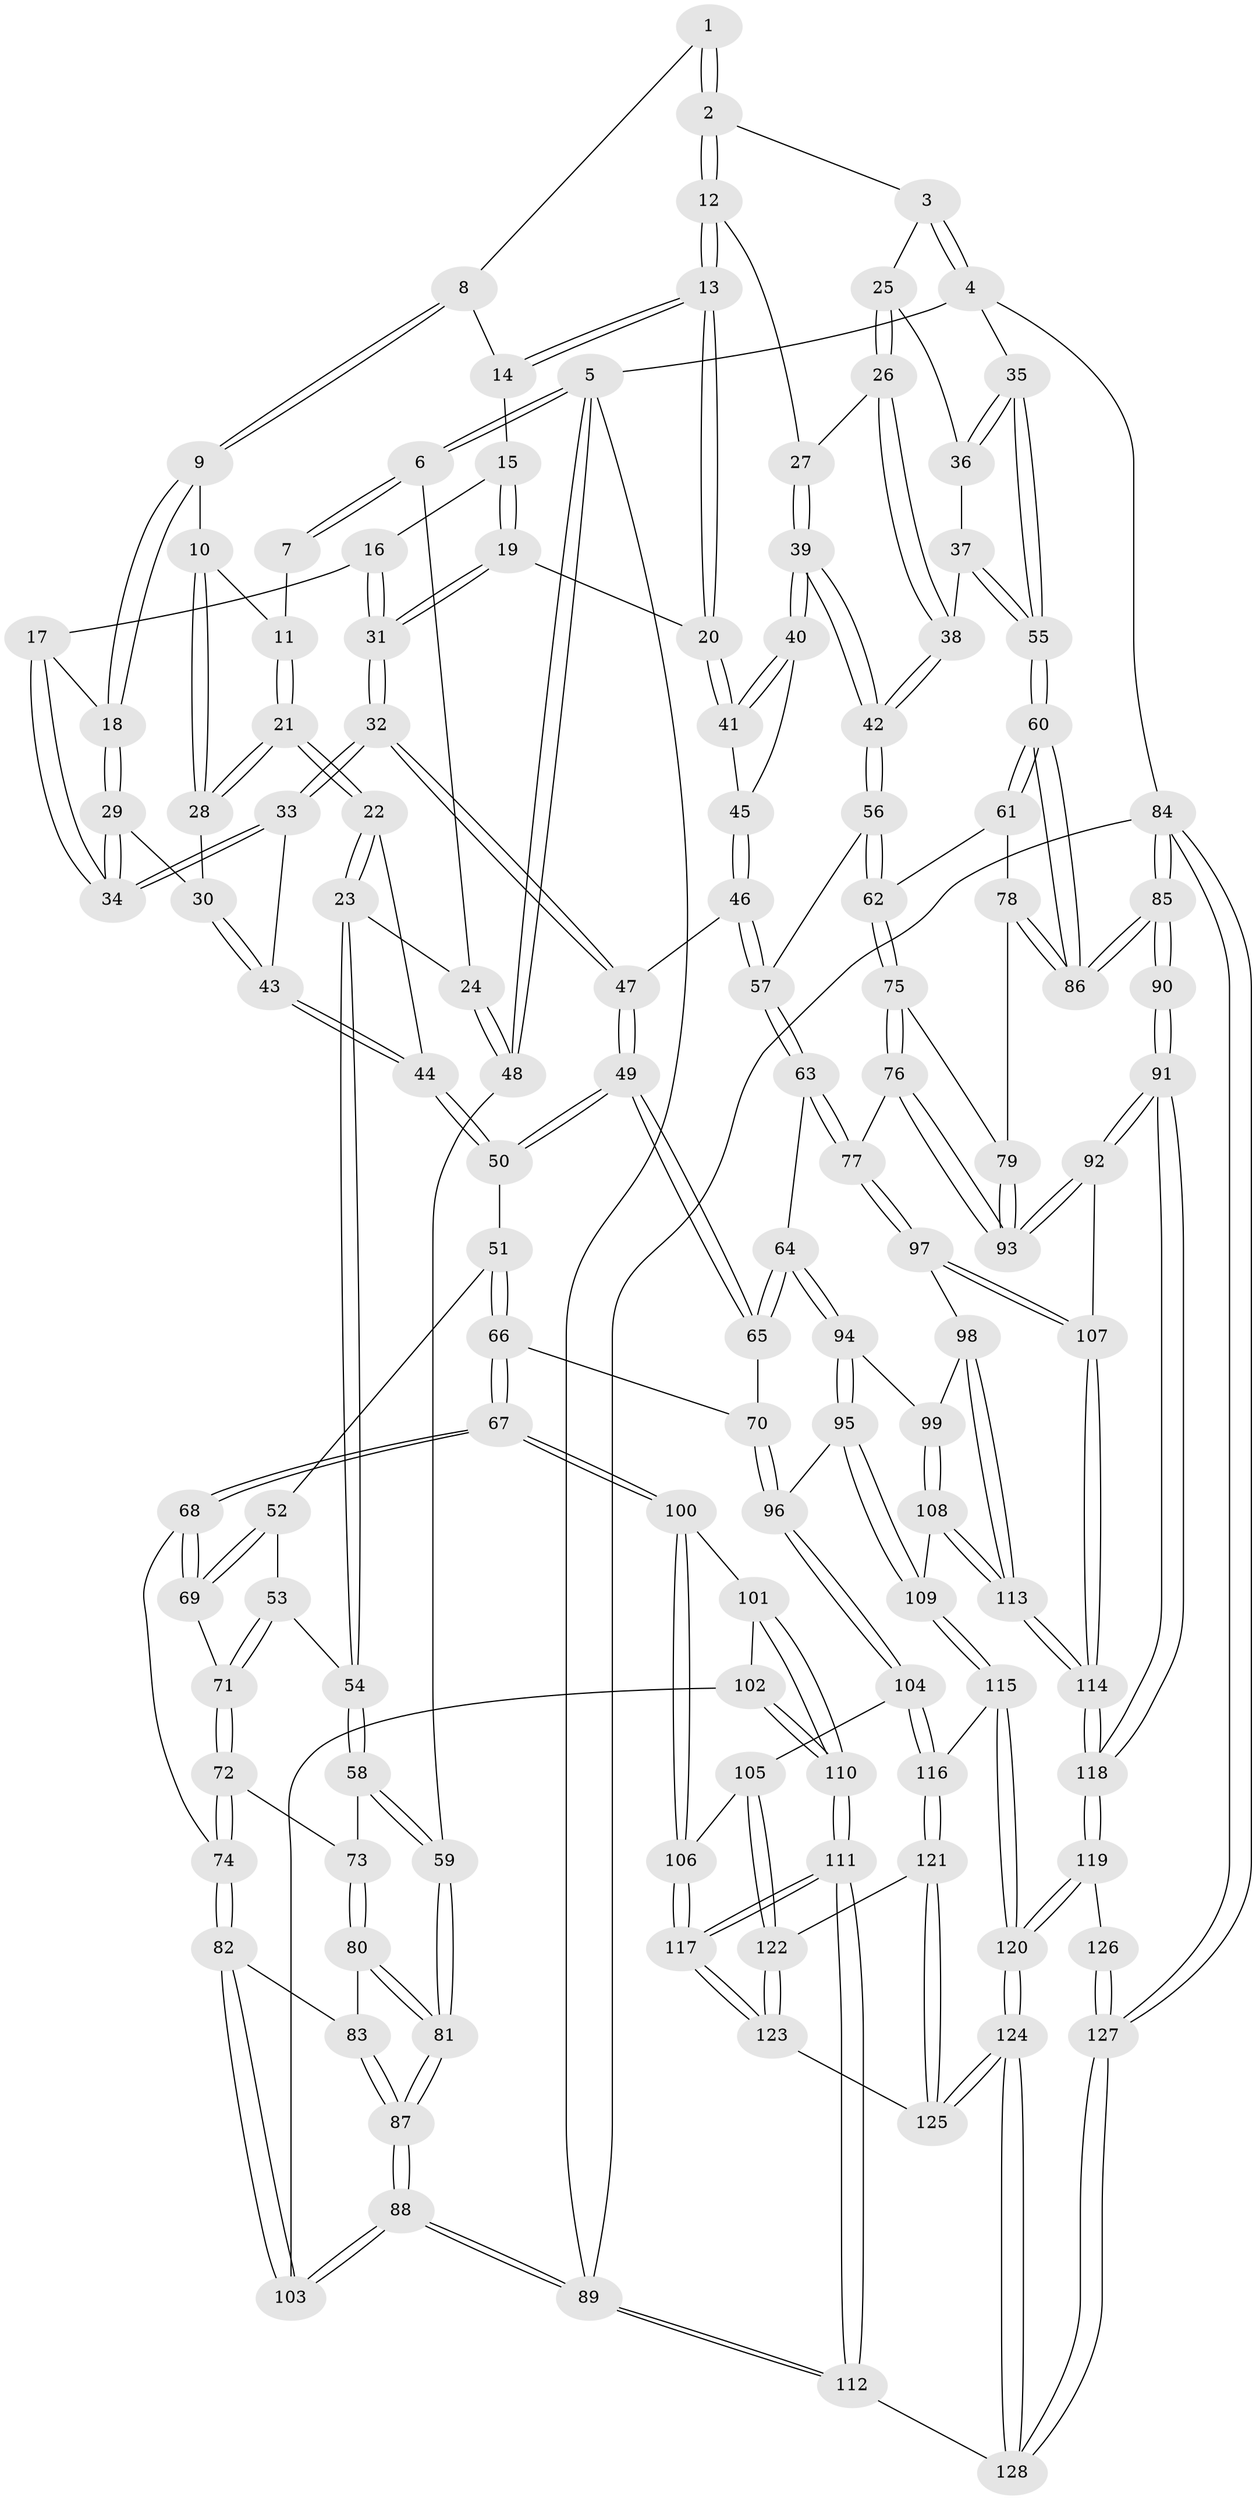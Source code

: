 // Generated by graph-tools (version 1.1) at 2025/11/02/27/25 16:11:52]
// undirected, 128 vertices, 317 edges
graph export_dot {
graph [start="1"]
  node [color=gray90,style=filled];
  1 [pos="+0.5172758513865486+0"];
  2 [pos="+0.8471761994142577+0"];
  3 [pos="+1+0"];
  4 [pos="+1+0"];
  5 [pos="+0+0"];
  6 [pos="+0+0"];
  7 [pos="+0.22021110749106834+0"];
  8 [pos="+0.5163689596612377+0"];
  9 [pos="+0.42920382504829924+0.034055087623377486"];
  10 [pos="+0.41388953471503026+0.04432012125490539"];
  11 [pos="+0.28022462525228625+0"];
  12 [pos="+0.7573049307588892+0.02323662845124415"];
  13 [pos="+0.6940134680989726+0.10030492761013354"];
  14 [pos="+0.5536970842013501+0"];
  15 [pos="+0.5546493451821587+0.0020141281426654042"];
  16 [pos="+0.5457463542103497+0.065664770637881"];
  17 [pos="+0.5343341529055907+0.07290711407039407"];
  18 [pos="+0.4722879500349558+0.08070504132577454"];
  19 [pos="+0.6620872762371238+0.11064470432629989"];
  20 [pos="+0.6936655630079622+0.10099098971753098"];
  21 [pos="+0.27271459663666703+0.11757937109463255"];
  22 [pos="+0.26426971428266144+0.13169323172870914"];
  23 [pos="+0.18666940057735878+0.17682568623017653"];
  24 [pos="+0.11404692562778716+0.09328200900085222"];
  25 [pos="+0.9121839865045431+0.09111749074004792"];
  26 [pos="+0.889471180108216+0.11124052838917296"];
  27 [pos="+0.8290436689579419+0.11057479822379777"];
  28 [pos="+0.3856509465009961+0.08153573536182133"];
  29 [pos="+0.47125269448625223+0.10450092311103956"];
  30 [pos="+0.4203361067664045+0.14068293899359371"];
  31 [pos="+0.6162970436938873+0.1317204487141869"];
  32 [pos="+0.5591803593104345+0.21627311818449113"];
  33 [pos="+0.5179591211302708+0.19098920487899249"];
  34 [pos="+0.5116919725462004+0.16669010019226005"];
  35 [pos="+1+0.011537714885491024"];
  36 [pos="+0.9441609725434523+0.12061939275555666"];
  37 [pos="+0.9692052839877453+0.21300837584251503"];
  38 [pos="+0.8928845784270659+0.23392765306333896"];
  39 [pos="+0.804981865920491+0.2312048044755458"];
  40 [pos="+0.780692944164979+0.21511130537631348"];
  41 [pos="+0.6975615705532722+0.10936460380290608"];
  42 [pos="+0.8355972847142209+0.27462629619234474"];
  43 [pos="+0.41937758639794337+0.19392117623376742"];
  44 [pos="+0.39555789188094287+0.21150233693910736"];
  45 [pos="+0.6710968518424604+0.2335273734189227"];
  46 [pos="+0.6271441417064738+0.27049179812989277"];
  47 [pos="+0.5672334175544734+0.24549358031228743"];
  48 [pos="+0+0.22763886661624527"];
  49 [pos="+0.5079842350202172+0.3240953289530294"];
  50 [pos="+0.3892746355083302+0.2736554374190692"];
  51 [pos="+0.36044957507168934+0.2992398743741625"];
  52 [pos="+0.332454232343974+0.2966891628509285"];
  53 [pos="+0.1985544941711043+0.2766218864475085"];
  54 [pos="+0.17494647198793203+0.23323057083698895"];
  55 [pos="+1+0.23574428054699922"];
  56 [pos="+0.8292492284870374+0.3137755070104454"];
  57 [pos="+0.7053054829217921+0.3664474476560382"];
  58 [pos="+0+0.31441843275208425"];
  59 [pos="+0+0.30722663379952464"];
  60 [pos="+1+0.3707653878881065"];
  61 [pos="+0.8960909148598045+0.3766756373191509"];
  62 [pos="+0.876557183750852+0.3696303285004316"];
  63 [pos="+0.6435221659070774+0.4907895852717441"];
  64 [pos="+0.5616126860951574+0.5086361212514445"];
  65 [pos="+0.5066358974075582+0.4938783316325925"];
  66 [pos="+0.3847955217479253+0.5159582973552955"];
  67 [pos="+0.37965635750290555+0.5185454097288265"];
  68 [pos="+0.3731294350559811+0.5177196380305016"];
  69 [pos="+0.28975103922418555+0.39843207535929603"];
  70 [pos="+0.471013344887709+0.5035390293604284"];
  71 [pos="+0.1986947580954267+0.2882144252354986"];
  72 [pos="+0.15407447529004817+0.4286665726363288"];
  73 [pos="+0.07968729001870781+0.4296519002325014"];
  74 [pos="+0.2245557101254861+0.5348622176009674"];
  75 [pos="+0.8143803978195597+0.5374575365621137"];
  76 [pos="+0.7869960587206916+0.5596483791690859"];
  77 [pos="+0.7624339706437758+0.56802756818688"];
  78 [pos="+0.9456338335700386+0.5087799326279496"];
  79 [pos="+0.9274734032966785+0.5307240288623373"];
  80 [pos="+0.050899383301505126+0.5046013687481603"];
  81 [pos="+0+0.5285994911629619"];
  82 [pos="+0.17125627200238777+0.5952103750515391"];
  83 [pos="+0.0757537988147062+0.5484593710172515"];
  84 [pos="+1+1"];
  85 [pos="+1+0.766868737400352"];
  86 [pos="+1+0.46376002289769874"];
  87 [pos="+0+0.7260728856557066"];
  88 [pos="+0+0.7986055558675509"];
  89 [pos="+0+1"];
  90 [pos="+1+0.7590104254215215"];
  91 [pos="+1+0.7295564906214694"];
  92 [pos="+1+0.7096571076187213"];
  93 [pos="+0.982275664553023+0.6787895209432604"];
  94 [pos="+0.5825418464771609+0.647250914104327"];
  95 [pos="+0.536694992625653+0.7215766320343889"];
  96 [pos="+0.4943669547358136+0.7242762086483108"];
  97 [pos="+0.760809378260696+0.6070086607878377"];
  98 [pos="+0.6769503646727558+0.7045254674337831"];
  99 [pos="+0.6410037015264671+0.6911075750825831"];
  100 [pos="+0.36836783120474603+0.7008817883465874"];
  101 [pos="+0.3301893202749992+0.7074431925140449"];
  102 [pos="+0.16236926987810463+0.6408626771454444"];
  103 [pos="+0.15969827467396874+0.6351549324590726"];
  104 [pos="+0.41788761483986153+0.7569624670857767"];
  105 [pos="+0.4150637054525905+0.7568387858092832"];
  106 [pos="+0.39971027860065605+0.7538182508127803"];
  107 [pos="+0.8263927808689999+0.7323336396517569"];
  108 [pos="+0.5882727753442311+0.7605007148690831"];
  109 [pos="+0.5662167379142392+0.7633304379802757"];
  110 [pos="+0.19293378965345198+0.7841780623370994"];
  111 [pos="+0.11101158623716054+1"];
  112 [pos="+0.1094649406810446+1"];
  113 [pos="+0.6949819824527763+0.7866238386224853"];
  114 [pos="+0.7420154867267026+0.862247540704703"];
  115 [pos="+0.5614698764655787+0.7940074476088731"];
  116 [pos="+0.5173844821083573+0.8385619038435695"];
  117 [pos="+0.16524793151515182+1"];
  118 [pos="+0.7415737863606305+0.8779736220905958"];
  119 [pos="+0.7405801760848745+0.8891646367685114"];
  120 [pos="+0.7244650913645985+0.9186872767856759"];
  121 [pos="+0.5197036236065388+0.8688790369945042"];
  122 [pos="+0.4609013568348921+0.8997788517441088"];
  123 [pos="+0.404162365117998+0.9565642192930606"];
  124 [pos="+0.6994512521970176+0.9907710257989161"];
  125 [pos="+0.5962578330862021+0.9303209383702754"];
  126 [pos="+0.9271602055752715+0.8832742921370111"];
  127 [pos="+0.9237219851632514+1"];
  128 [pos="+0.7025841777759538+1"];
  1 -- 2;
  1 -- 2;
  1 -- 8;
  2 -- 3;
  2 -- 12;
  2 -- 12;
  3 -- 4;
  3 -- 4;
  3 -- 25;
  4 -- 5;
  4 -- 35;
  4 -- 84;
  5 -- 6;
  5 -- 6;
  5 -- 48;
  5 -- 48;
  5 -- 89;
  6 -- 7;
  6 -- 7;
  6 -- 24;
  7 -- 11;
  8 -- 9;
  8 -- 9;
  8 -- 14;
  9 -- 10;
  9 -- 18;
  9 -- 18;
  10 -- 11;
  10 -- 28;
  10 -- 28;
  11 -- 21;
  11 -- 21;
  12 -- 13;
  12 -- 13;
  12 -- 27;
  13 -- 14;
  13 -- 14;
  13 -- 20;
  13 -- 20;
  14 -- 15;
  15 -- 16;
  15 -- 19;
  15 -- 19;
  16 -- 17;
  16 -- 31;
  16 -- 31;
  17 -- 18;
  17 -- 34;
  17 -- 34;
  18 -- 29;
  18 -- 29;
  19 -- 20;
  19 -- 31;
  19 -- 31;
  20 -- 41;
  20 -- 41;
  21 -- 22;
  21 -- 22;
  21 -- 28;
  21 -- 28;
  22 -- 23;
  22 -- 23;
  22 -- 44;
  23 -- 24;
  23 -- 54;
  23 -- 54;
  24 -- 48;
  24 -- 48;
  25 -- 26;
  25 -- 26;
  25 -- 36;
  26 -- 27;
  26 -- 38;
  26 -- 38;
  27 -- 39;
  27 -- 39;
  28 -- 30;
  29 -- 30;
  29 -- 34;
  29 -- 34;
  30 -- 43;
  30 -- 43;
  31 -- 32;
  31 -- 32;
  32 -- 33;
  32 -- 33;
  32 -- 47;
  32 -- 47;
  33 -- 34;
  33 -- 34;
  33 -- 43;
  35 -- 36;
  35 -- 36;
  35 -- 55;
  35 -- 55;
  36 -- 37;
  37 -- 38;
  37 -- 55;
  37 -- 55;
  38 -- 42;
  38 -- 42;
  39 -- 40;
  39 -- 40;
  39 -- 42;
  39 -- 42;
  40 -- 41;
  40 -- 41;
  40 -- 45;
  41 -- 45;
  42 -- 56;
  42 -- 56;
  43 -- 44;
  43 -- 44;
  44 -- 50;
  44 -- 50;
  45 -- 46;
  45 -- 46;
  46 -- 47;
  46 -- 57;
  46 -- 57;
  47 -- 49;
  47 -- 49;
  48 -- 59;
  49 -- 50;
  49 -- 50;
  49 -- 65;
  49 -- 65;
  50 -- 51;
  51 -- 52;
  51 -- 66;
  51 -- 66;
  52 -- 53;
  52 -- 69;
  52 -- 69;
  53 -- 54;
  53 -- 71;
  53 -- 71;
  54 -- 58;
  54 -- 58;
  55 -- 60;
  55 -- 60;
  56 -- 57;
  56 -- 62;
  56 -- 62;
  57 -- 63;
  57 -- 63;
  58 -- 59;
  58 -- 59;
  58 -- 73;
  59 -- 81;
  59 -- 81;
  60 -- 61;
  60 -- 61;
  60 -- 86;
  60 -- 86;
  61 -- 62;
  61 -- 78;
  62 -- 75;
  62 -- 75;
  63 -- 64;
  63 -- 77;
  63 -- 77;
  64 -- 65;
  64 -- 65;
  64 -- 94;
  64 -- 94;
  65 -- 70;
  66 -- 67;
  66 -- 67;
  66 -- 70;
  67 -- 68;
  67 -- 68;
  67 -- 100;
  67 -- 100;
  68 -- 69;
  68 -- 69;
  68 -- 74;
  69 -- 71;
  70 -- 96;
  70 -- 96;
  71 -- 72;
  71 -- 72;
  72 -- 73;
  72 -- 74;
  72 -- 74;
  73 -- 80;
  73 -- 80;
  74 -- 82;
  74 -- 82;
  75 -- 76;
  75 -- 76;
  75 -- 79;
  76 -- 77;
  76 -- 93;
  76 -- 93;
  77 -- 97;
  77 -- 97;
  78 -- 79;
  78 -- 86;
  78 -- 86;
  79 -- 93;
  79 -- 93;
  80 -- 81;
  80 -- 81;
  80 -- 83;
  81 -- 87;
  81 -- 87;
  82 -- 83;
  82 -- 103;
  82 -- 103;
  83 -- 87;
  83 -- 87;
  84 -- 85;
  84 -- 85;
  84 -- 127;
  84 -- 127;
  84 -- 89;
  85 -- 86;
  85 -- 86;
  85 -- 90;
  85 -- 90;
  87 -- 88;
  87 -- 88;
  88 -- 89;
  88 -- 89;
  88 -- 103;
  88 -- 103;
  89 -- 112;
  89 -- 112;
  90 -- 91;
  90 -- 91;
  91 -- 92;
  91 -- 92;
  91 -- 118;
  91 -- 118;
  92 -- 93;
  92 -- 93;
  92 -- 107;
  94 -- 95;
  94 -- 95;
  94 -- 99;
  95 -- 96;
  95 -- 109;
  95 -- 109;
  96 -- 104;
  96 -- 104;
  97 -- 98;
  97 -- 107;
  97 -- 107;
  98 -- 99;
  98 -- 113;
  98 -- 113;
  99 -- 108;
  99 -- 108;
  100 -- 101;
  100 -- 106;
  100 -- 106;
  101 -- 102;
  101 -- 110;
  101 -- 110;
  102 -- 103;
  102 -- 110;
  102 -- 110;
  104 -- 105;
  104 -- 116;
  104 -- 116;
  105 -- 106;
  105 -- 122;
  105 -- 122;
  106 -- 117;
  106 -- 117;
  107 -- 114;
  107 -- 114;
  108 -- 109;
  108 -- 113;
  108 -- 113;
  109 -- 115;
  109 -- 115;
  110 -- 111;
  110 -- 111;
  111 -- 112;
  111 -- 112;
  111 -- 117;
  111 -- 117;
  112 -- 128;
  113 -- 114;
  113 -- 114;
  114 -- 118;
  114 -- 118;
  115 -- 116;
  115 -- 120;
  115 -- 120;
  116 -- 121;
  116 -- 121;
  117 -- 123;
  117 -- 123;
  118 -- 119;
  118 -- 119;
  119 -- 120;
  119 -- 120;
  119 -- 126;
  120 -- 124;
  120 -- 124;
  121 -- 122;
  121 -- 125;
  121 -- 125;
  122 -- 123;
  122 -- 123;
  123 -- 125;
  124 -- 125;
  124 -- 125;
  124 -- 128;
  124 -- 128;
  126 -- 127;
  126 -- 127;
  127 -- 128;
  127 -- 128;
}

